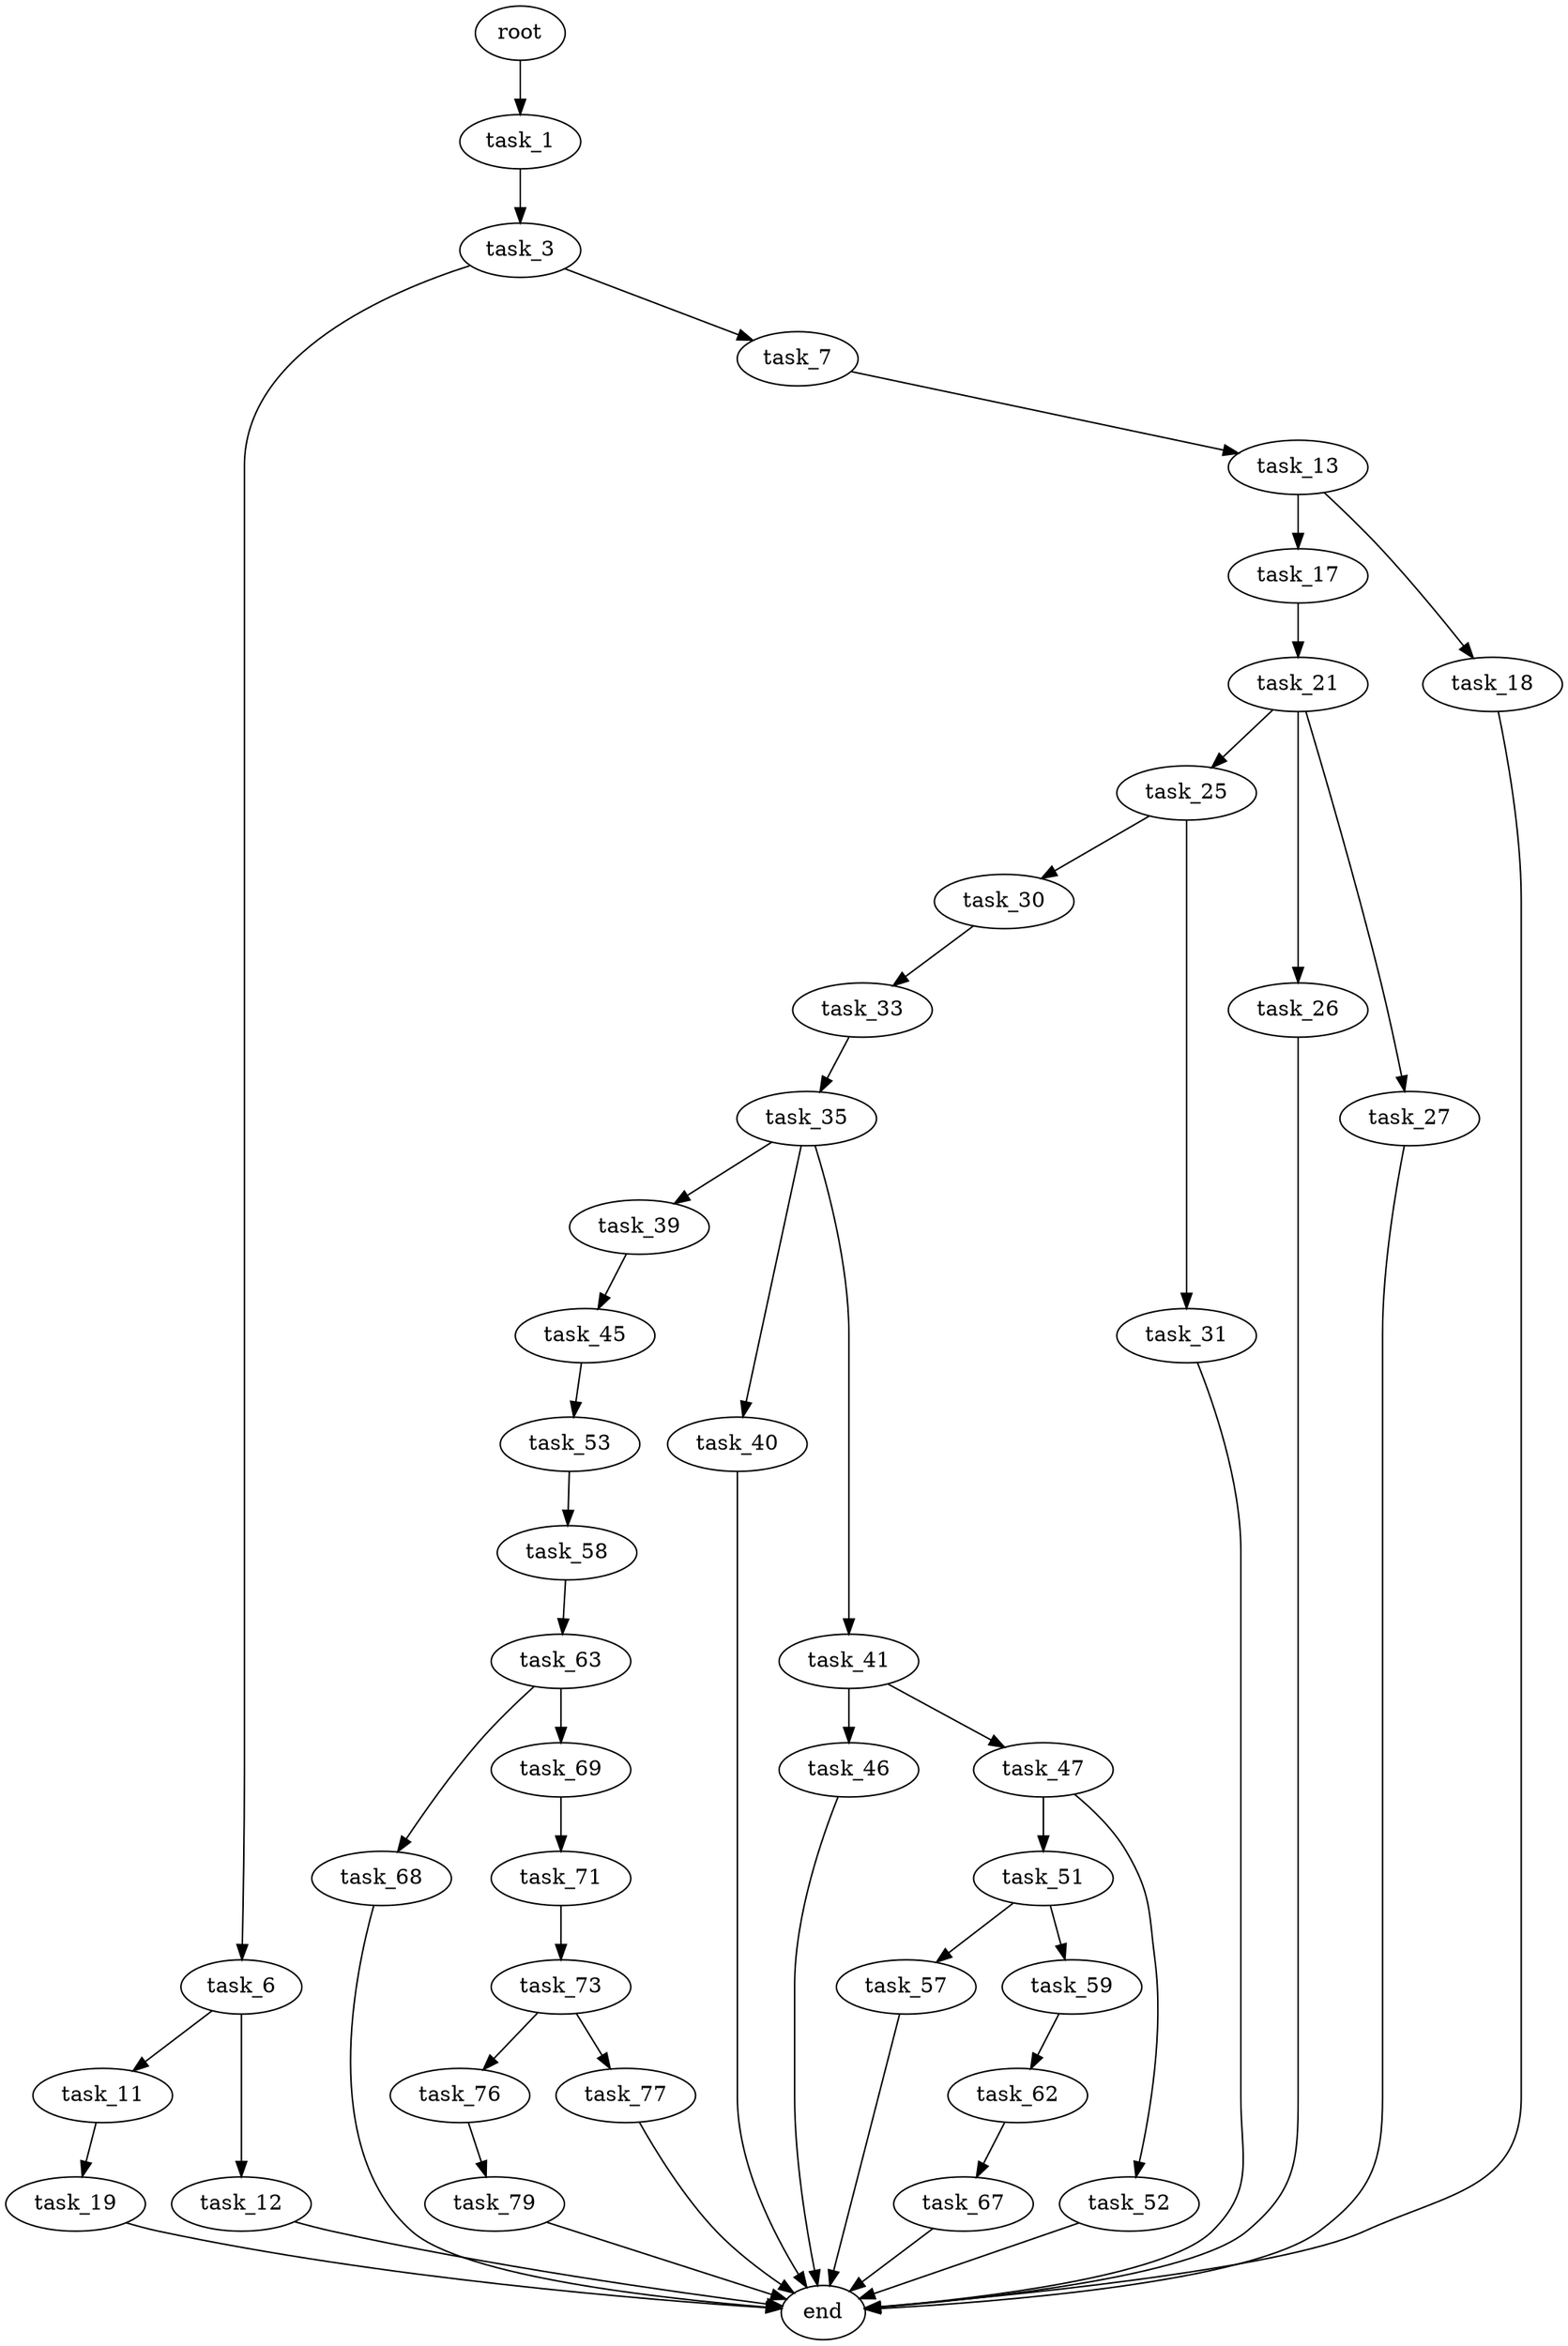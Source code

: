 digraph G {
  root [size="0.000000"];
  task_1 [size="9289998770.000000"];
  task_3 [size="14317941667.000000"];
  task_6 [size="1073741824000.000000"];
  task_7 [size="549755813888.000000"];
  task_11 [size="649350622195.000000"];
  task_12 [size="21049893825.000000"];
  task_13 [size="69047066034.000000"];
  task_19 [size="856263493739.000000"];
  end [size="0.000000"];
  task_17 [size="549755813888.000000"];
  task_18 [size="8589934592.000000"];
  task_21 [size="26766840164.000000"];
  task_25 [size="2391351486.000000"];
  task_26 [size="34855209125.000000"];
  task_27 [size="36330766222.000000"];
  task_30 [size="14244220323.000000"];
  task_31 [size="419309433458.000000"];
  task_33 [size="21276535848.000000"];
  task_35 [size="24455629608.000000"];
  task_39 [size="91402280971.000000"];
  task_40 [size="7763383388.000000"];
  task_41 [size="3535929048.000000"];
  task_45 [size="355084135586.000000"];
  task_46 [size="10286895168.000000"];
  task_47 [size="8589934592.000000"];
  task_53 [size="134217728000.000000"];
  task_51 [size="134217728000.000000"];
  task_52 [size="134217728000.000000"];
  task_57 [size="1816261066.000000"];
  task_59 [size="294128474882.000000"];
  task_58 [size="216951895992.000000"];
  task_63 [size="6492404742.000000"];
  task_62 [size="120860519185.000000"];
  task_67 [size="96841801381.000000"];
  task_68 [size="134217728000.000000"];
  task_69 [size="684922958.000000"];
  task_71 [size="1073741824000.000000"];
  task_73 [size="28991029248.000000"];
  task_76 [size="68719476736.000000"];
  task_77 [size="5116358719.000000"];
  task_79 [size="32679868491.000000"];

  root -> task_1 [size="1.000000"];
  task_1 -> task_3 [size="209715200.000000"];
  task_3 -> task_6 [size="411041792.000000"];
  task_3 -> task_7 [size="411041792.000000"];
  task_6 -> task_11 [size="838860800.000000"];
  task_6 -> task_12 [size="838860800.000000"];
  task_7 -> task_13 [size="536870912.000000"];
  task_11 -> task_19 [size="411041792.000000"];
  task_12 -> end [size="1.000000"];
  task_13 -> task_17 [size="209715200.000000"];
  task_13 -> task_18 [size="209715200.000000"];
  task_19 -> end [size="1.000000"];
  task_17 -> task_21 [size="536870912.000000"];
  task_18 -> end [size="1.000000"];
  task_21 -> task_25 [size="679477248.000000"];
  task_21 -> task_26 [size="679477248.000000"];
  task_21 -> task_27 [size="679477248.000000"];
  task_25 -> task_30 [size="209715200.000000"];
  task_25 -> task_31 [size="209715200.000000"];
  task_26 -> end [size="1.000000"];
  task_27 -> end [size="1.000000"];
  task_30 -> task_33 [size="411041792.000000"];
  task_31 -> end [size="1.000000"];
  task_33 -> task_35 [size="411041792.000000"];
  task_35 -> task_39 [size="536870912.000000"];
  task_35 -> task_40 [size="536870912.000000"];
  task_35 -> task_41 [size="536870912.000000"];
  task_39 -> task_45 [size="75497472.000000"];
  task_40 -> end [size="1.000000"];
  task_41 -> task_46 [size="134217728.000000"];
  task_41 -> task_47 [size="134217728.000000"];
  task_45 -> task_53 [size="411041792.000000"];
  task_46 -> end [size="1.000000"];
  task_47 -> task_51 [size="33554432.000000"];
  task_47 -> task_52 [size="33554432.000000"];
  task_53 -> task_58 [size="209715200.000000"];
  task_51 -> task_57 [size="209715200.000000"];
  task_51 -> task_59 [size="209715200.000000"];
  task_52 -> end [size="1.000000"];
  task_57 -> end [size="1.000000"];
  task_59 -> task_62 [size="209715200.000000"];
  task_58 -> task_63 [size="536870912.000000"];
  task_63 -> task_68 [size="134217728.000000"];
  task_63 -> task_69 [size="134217728.000000"];
  task_62 -> task_67 [size="301989888.000000"];
  task_67 -> end [size="1.000000"];
  task_68 -> end [size="1.000000"];
  task_69 -> task_71 [size="75497472.000000"];
  task_71 -> task_73 [size="838860800.000000"];
  task_73 -> task_76 [size="75497472.000000"];
  task_73 -> task_77 [size="75497472.000000"];
  task_76 -> task_79 [size="134217728.000000"];
  task_77 -> end [size="1.000000"];
  task_79 -> end [size="1.000000"];
}
